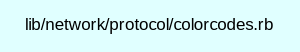 digraph TopLevel {
    compound = true
    bgcolor = lightcyan1
    fontname = Arial
    fontsize = 8
    label = "lib/network/protocol/colorcodes.rb"
    node [
        fontname = Arial,
        fontsize = 8,
        color = black
    ]

}

